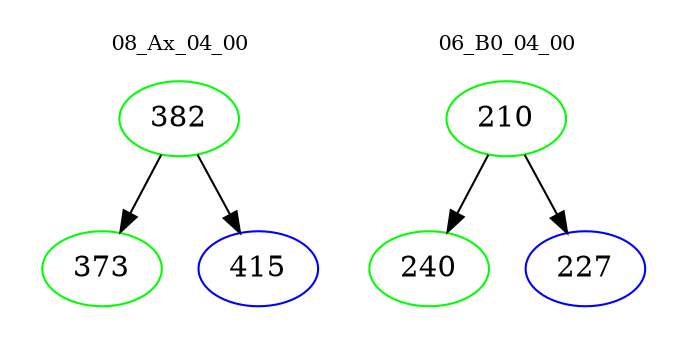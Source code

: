 digraph{
subgraph cluster_0 {
color = white
label = "08_Ax_04_00";
fontsize=10;
T0_382 [label="382", color="green"]
T0_382 -> T0_373 [color="black"]
T0_373 [label="373", color="green"]
T0_382 -> T0_415 [color="black"]
T0_415 [label="415", color="blue"]
}
subgraph cluster_1 {
color = white
label = "06_B0_04_00";
fontsize=10;
T1_210 [label="210", color="green"]
T1_210 -> T1_240 [color="black"]
T1_240 [label="240", color="green"]
T1_210 -> T1_227 [color="black"]
T1_227 [label="227", color="blue"]
}
}
